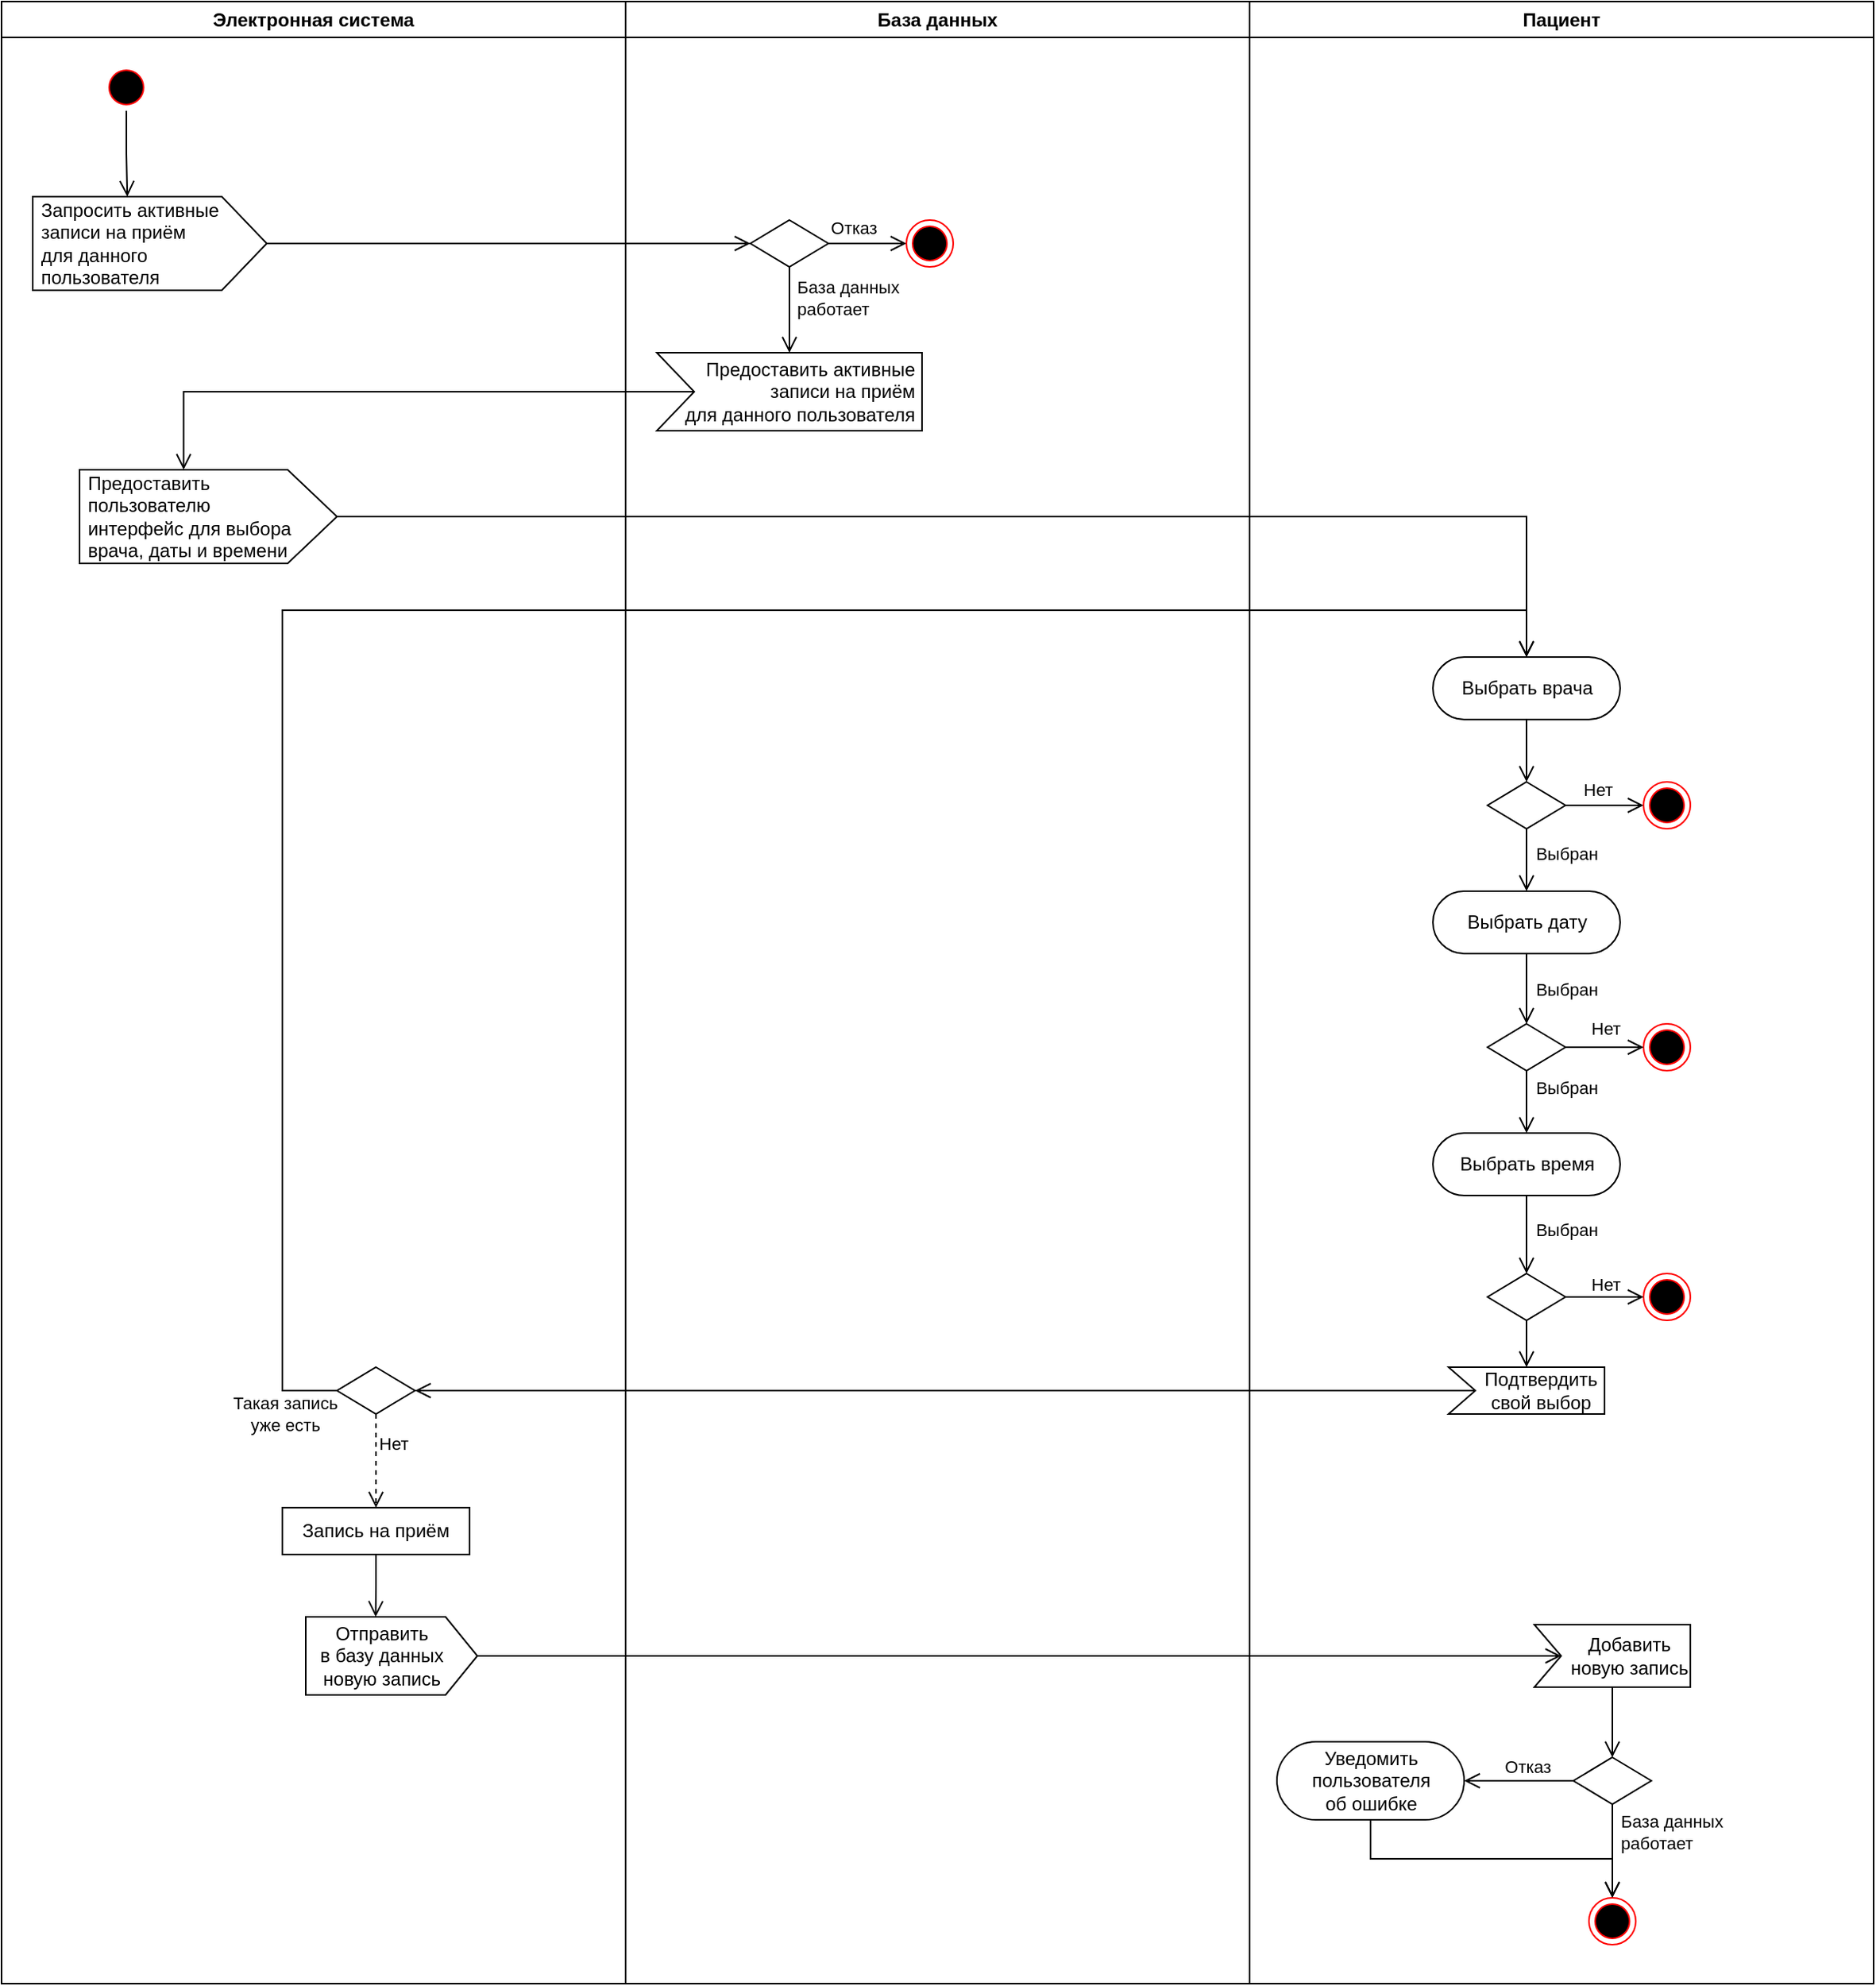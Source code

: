 <mxfile version="26.2.13">
  <diagram name="Страница — 1" id="-tc6Zpcz32htVxLumAgN">
    <mxGraphModel dx="1500" dy="1010" grid="1" gridSize="10" guides="1" tooltips="1" connect="1" arrows="1" fold="1" page="1" pageScale="1" pageWidth="827" pageHeight="1169" math="0" shadow="0">
      <root>
        <mxCell id="0" />
        <mxCell id="1" parent="0" />
        <mxCell id="M7IDQv3rWQjjXNekp93g-1" value="Пациент" style="swimlane;whiteSpace=wrap;html=1;" parent="1" vertex="1">
          <mxGeometry x="820" y="20" width="400" height="1270" as="geometry" />
        </mxCell>
        <mxCell id="M7IDQv3rWQjjXNekp93g-21" style="edgeStyle=orthogonalEdgeStyle;rounded=0;orthogonalLoop=1;jettySize=auto;html=1;endArrow=open;endFill=0;endSize=8;" parent="M7IDQv3rWQjjXNekp93g-1" source="M7IDQv3rWQjjXNekp93g-8" target="M7IDQv3rWQjjXNekp93g-19" edge="1">
          <mxGeometry relative="1" as="geometry" />
        </mxCell>
        <mxCell id="v269OwnzQNkkRuqbyP1P-40" value="Нет" style="edgeLabel;html=1;align=center;verticalAlign=middle;resizable=0;points=[];" vertex="1" connectable="0" parent="M7IDQv3rWQjjXNekp93g-21">
          <mxGeometry x="-0.187" y="3" relative="1" as="geometry">
            <mxPoint y="-7" as="offset" />
          </mxGeometry>
        </mxCell>
        <mxCell id="M7IDQv3rWQjjXNekp93g-28" style="edgeStyle=orthogonalEdgeStyle;rounded=0;orthogonalLoop=1;jettySize=auto;html=1;exitX=0.5;exitY=1;exitDx=0;exitDy=0;entryX=0.5;entryY=0;entryDx=0;entryDy=0;endArrow=open;endFill=0;endSize=8;" parent="M7IDQv3rWQjjXNekp93g-1" source="M7IDQv3rWQjjXNekp93g-8" target="M7IDQv3rWQjjXNekp93g-14" edge="1">
          <mxGeometry relative="1" as="geometry" />
        </mxCell>
        <mxCell id="v269OwnzQNkkRuqbyP1P-36" value="Выбран" style="edgeLabel;html=1;align=center;verticalAlign=middle;resizable=0;points=[];" vertex="1" connectable="0" parent="M7IDQv3rWQjjXNekp93g-28">
          <mxGeometry x="-0.23" y="-2" relative="1" as="geometry">
            <mxPoint x="27" as="offset" />
          </mxGeometry>
        </mxCell>
        <mxCell id="M7IDQv3rWQjjXNekp93g-8" value="" style="rhombus;whiteSpace=wrap;html=1;" parent="M7IDQv3rWQjjXNekp93g-1" vertex="1">
          <mxGeometry x="152.5" y="500" width="50" height="30" as="geometry" />
        </mxCell>
        <mxCell id="M7IDQv3rWQjjXNekp93g-16" style="edgeStyle=orthogonalEdgeStyle;rounded=0;orthogonalLoop=1;jettySize=auto;html=1;exitX=0.5;exitY=1;exitDx=0;exitDy=0;entryX=0.5;entryY=0;entryDx=0;entryDy=0;endArrow=open;endFill=0;endSize=8;" parent="M7IDQv3rWQjjXNekp93g-1" source="M7IDQv3rWQjjXNekp93g-12" target="M7IDQv3rWQjjXNekp93g-8" edge="1">
          <mxGeometry relative="1" as="geometry" />
        </mxCell>
        <mxCell id="M7IDQv3rWQjjXNekp93g-12" value="Выбрать врача" style="rounded=1;whiteSpace=wrap;html=1;arcSize=50;" parent="M7IDQv3rWQjjXNekp93g-1" vertex="1">
          <mxGeometry x="117.5" y="420" width="120" height="40" as="geometry" />
        </mxCell>
        <mxCell id="M7IDQv3rWQjjXNekp93g-37" style="edgeStyle=orthogonalEdgeStyle;rounded=0;orthogonalLoop=1;jettySize=auto;html=1;exitX=0.5;exitY=1;exitDx=0;exitDy=0;entryX=0.5;entryY=0;entryDx=0;entryDy=0;endArrow=open;endFill=0;endSize=8;" parent="M7IDQv3rWQjjXNekp93g-1" source="M7IDQv3rWQjjXNekp93g-14" target="M7IDQv3rWQjjXNekp93g-36" edge="1">
          <mxGeometry relative="1" as="geometry" />
        </mxCell>
        <mxCell id="v269OwnzQNkkRuqbyP1P-38" value="Выбран" style="edgeLabel;html=1;align=center;verticalAlign=middle;resizable=0;points=[];" vertex="1" connectable="0" parent="M7IDQv3rWQjjXNekp93g-37">
          <mxGeometry x="0.027" y="-1" relative="1" as="geometry">
            <mxPoint x="26" as="offset" />
          </mxGeometry>
        </mxCell>
        <mxCell id="M7IDQv3rWQjjXNekp93g-14" value="Выбрать дату" style="rounded=1;whiteSpace=wrap;html=1;arcSize=50;" parent="M7IDQv3rWQjjXNekp93g-1" vertex="1">
          <mxGeometry x="117.5" y="570" width="120" height="40" as="geometry" />
        </mxCell>
        <mxCell id="M7IDQv3rWQjjXNekp93g-40" style="edgeStyle=orthogonalEdgeStyle;rounded=0;orthogonalLoop=1;jettySize=auto;html=1;exitX=0.5;exitY=1;exitDx=0;exitDy=0;entryX=0.5;entryY=0;entryDx=0;entryDy=0;endArrow=open;endFill=0;endSize=8;" parent="M7IDQv3rWQjjXNekp93g-1" source="M7IDQv3rWQjjXNekp93g-15" target="M7IDQv3rWQjjXNekp93g-35" edge="1">
          <mxGeometry relative="1" as="geometry" />
        </mxCell>
        <mxCell id="v269OwnzQNkkRuqbyP1P-39" value="Выбран" style="edgeLabel;html=1;align=center;verticalAlign=middle;resizable=0;points=[];" vertex="1" connectable="0" parent="M7IDQv3rWQjjXNekp93g-40">
          <mxGeometry x="-0.147" relative="1" as="geometry">
            <mxPoint x="25" as="offset" />
          </mxGeometry>
        </mxCell>
        <mxCell id="M7IDQv3rWQjjXNekp93g-15" value="Выбрать время" style="rounded=1;whiteSpace=wrap;html=1;arcSize=50;" parent="M7IDQv3rWQjjXNekp93g-1" vertex="1">
          <mxGeometry x="117.5" y="725" width="120" height="40" as="geometry" />
        </mxCell>
        <mxCell id="M7IDQv3rWQjjXNekp93g-19" value="" style="ellipse;html=1;shape=endState;fillColor=#000000;strokeColor=#ff0000;" parent="M7IDQv3rWQjjXNekp93g-1" vertex="1">
          <mxGeometry x="252.5" y="500" width="30" height="30" as="geometry" />
        </mxCell>
        <mxCell id="M7IDQv3rWQjjXNekp93g-26" value="" style="ellipse;html=1;shape=endState;fillColor=#000000;strokeColor=#ff0000;" parent="M7IDQv3rWQjjXNekp93g-1" vertex="1">
          <mxGeometry x="252.5" y="815" width="30" height="30" as="geometry" />
        </mxCell>
        <mxCell id="M7IDQv3rWQjjXNekp93g-27" value="" style="ellipse;html=1;shape=endState;fillColor=#000000;strokeColor=#ff0000;" parent="M7IDQv3rWQjjXNekp93g-1" vertex="1">
          <mxGeometry x="252.5" y="655" width="30" height="30" as="geometry" />
        </mxCell>
        <mxCell id="M7IDQv3rWQjjXNekp93g-41" style="edgeStyle=orthogonalEdgeStyle;rounded=0;orthogonalLoop=1;jettySize=auto;html=1;endArrow=open;endFill=0;endSize=8;" parent="M7IDQv3rWQjjXNekp93g-1" source="M7IDQv3rWQjjXNekp93g-35" target="M7IDQv3rWQjjXNekp93g-26" edge="1">
          <mxGeometry relative="1" as="geometry" />
        </mxCell>
        <mxCell id="v269OwnzQNkkRuqbyP1P-43" value="Нет" style="edgeLabel;html=1;align=center;verticalAlign=middle;resizable=0;points=[];" vertex="1" connectable="0" parent="M7IDQv3rWQjjXNekp93g-41">
          <mxGeometry x="-0.192" y="-1" relative="1" as="geometry">
            <mxPoint x="5" y="-9" as="offset" />
          </mxGeometry>
        </mxCell>
        <mxCell id="M7IDQv3rWQjjXNekp93g-43" style="edgeStyle=orthogonalEdgeStyle;rounded=0;orthogonalLoop=1;jettySize=auto;html=1;exitX=0.5;exitY=1;exitDx=0;exitDy=0;entryX=0;entryY=0;entryDx=50;entryDy=0;entryPerimeter=0;endArrow=open;endFill=0;endSize=8;" parent="M7IDQv3rWQjjXNekp93g-1" source="M7IDQv3rWQjjXNekp93g-35" target="M7IDQv3rWQjjXNekp93g-54" edge="1">
          <mxGeometry relative="1" as="geometry">
            <mxPoint x="177.5" y="875" as="targetPoint" />
          </mxGeometry>
        </mxCell>
        <mxCell id="M7IDQv3rWQjjXNekp93g-35" value="" style="rhombus;whiteSpace=wrap;html=1;" parent="M7IDQv3rWQjjXNekp93g-1" vertex="1">
          <mxGeometry x="152.5" y="815" width="50" height="30" as="geometry" />
        </mxCell>
        <mxCell id="M7IDQv3rWQjjXNekp93g-38" style="edgeStyle=orthogonalEdgeStyle;rounded=0;orthogonalLoop=1;jettySize=auto;html=1;endArrow=open;endFill=0;endSize=8;" parent="M7IDQv3rWQjjXNekp93g-1" source="M7IDQv3rWQjjXNekp93g-36" target="M7IDQv3rWQjjXNekp93g-27" edge="1">
          <mxGeometry relative="1" as="geometry" />
        </mxCell>
        <mxCell id="v269OwnzQNkkRuqbyP1P-42" value="Нет" style="edgeLabel;html=1;align=center;verticalAlign=middle;resizable=0;points=[];" vertex="1" connectable="0" parent="M7IDQv3rWQjjXNekp93g-38">
          <mxGeometry x="-0.032" y="2" relative="1" as="geometry">
            <mxPoint x="1" y="-10" as="offset" />
          </mxGeometry>
        </mxCell>
        <mxCell id="M7IDQv3rWQjjXNekp93g-39" style="edgeStyle=orthogonalEdgeStyle;rounded=0;orthogonalLoop=1;jettySize=auto;html=1;exitX=0.5;exitY=1;exitDx=0;exitDy=0;entryX=0.5;entryY=0;entryDx=0;entryDy=0;endArrow=open;endFill=0;endSize=8;" parent="M7IDQv3rWQjjXNekp93g-1" source="M7IDQv3rWQjjXNekp93g-36" target="M7IDQv3rWQjjXNekp93g-15" edge="1">
          <mxGeometry relative="1" as="geometry" />
        </mxCell>
        <mxCell id="v269OwnzQNkkRuqbyP1P-44" value="Выбран" style="edgeLabel;html=1;align=center;verticalAlign=middle;resizable=0;points=[];" vertex="1" connectable="0" parent="M7IDQv3rWQjjXNekp93g-39">
          <mxGeometry x="-0.46" y="3" relative="1" as="geometry">
            <mxPoint x="22" as="offset" />
          </mxGeometry>
        </mxCell>
        <mxCell id="M7IDQv3rWQjjXNekp93g-36" value="" style="rhombus;whiteSpace=wrap;html=1;" parent="M7IDQv3rWQjjXNekp93g-1" vertex="1">
          <mxGeometry x="152.5" y="655" width="50" height="30" as="geometry" />
        </mxCell>
        <mxCell id="M7IDQv3rWQjjXNekp93g-54" value="&amp;nbsp; &amp;nbsp; &amp;nbsp;Подтвердить&lt;div&gt;&amp;nbsp; &amp;nbsp; &amp;nbsp;свой выбор&lt;/div&gt;" style="html=1;shadow=0;dashed=0;align=center;verticalAlign=middle;shape=mxgraph.arrows2.arrow;dy=0;dx=0;notch=17.2;" parent="M7IDQv3rWQjjXNekp93g-1" vertex="1">
          <mxGeometry x="127.5" y="875" width="100" height="30" as="geometry" />
        </mxCell>
        <mxCell id="v269OwnzQNkkRuqbyP1P-51" style="edgeStyle=orthogonalEdgeStyle;rounded=0;orthogonalLoop=1;jettySize=auto;html=1;exitX=0.5;exitY=1;exitDx=0;exitDy=0;entryX=0.5;entryY=0;entryDx=0;entryDy=0;endArrow=open;endFill=0;endSize=8;" edge="1" parent="M7IDQv3rWQjjXNekp93g-1" source="M7IDQv3rWQjjXNekp93g-23" target="M7IDQv3rWQjjXNekp93g-55">
          <mxGeometry relative="1" as="geometry" />
        </mxCell>
        <mxCell id="M7IDQv3rWQjjXNekp93g-23" value="Уведомить пользователя&lt;div&gt;об ошибке&lt;/div&gt;" style="rounded=1;whiteSpace=wrap;html=1;arcSize=50;" parent="M7IDQv3rWQjjXNekp93g-1" vertex="1">
          <mxGeometry x="17.5" y="1115" width="120" height="50" as="geometry" />
        </mxCell>
        <mxCell id="v269OwnzQNkkRuqbyP1P-35" style="edgeStyle=orthogonalEdgeStyle;rounded=0;orthogonalLoop=1;jettySize=auto;html=1;exitX=0;exitY=0;exitDx=50;exitDy=30;exitPerimeter=0;entryX=0.5;entryY=0;entryDx=0;entryDy=0;endArrow=open;endFill=0;endSize=8;" edge="1" parent="M7IDQv3rWQjjXNekp93g-1" source="M7IDQv3rWQjjXNekp93g-53" target="v269OwnzQNkkRuqbyP1P-28">
          <mxGeometry relative="1" as="geometry" />
        </mxCell>
        <mxCell id="M7IDQv3rWQjjXNekp93g-53" value="&amp;nbsp; &amp;nbsp; &amp;nbsp; Добавить&lt;div&gt;&amp;nbsp; &amp;nbsp; &amp;nbsp; новую запись&lt;/div&gt;" style="html=1;shadow=0;dashed=0;align=center;verticalAlign=middle;shape=mxgraph.arrows2.arrow;dy=0;dx=0;notch=17.2;" parent="M7IDQv3rWQjjXNekp93g-1" vertex="1">
          <mxGeometry x="182.5" y="1040" width="100" height="40" as="geometry" />
        </mxCell>
        <mxCell id="M7IDQv3rWQjjXNekp93g-55" value="" style="ellipse;html=1;shape=endState;fillColor=#000000;strokeColor=#ff0000;" parent="M7IDQv3rWQjjXNekp93g-1" vertex="1">
          <mxGeometry x="217.5" y="1215" width="30" height="30" as="geometry" />
        </mxCell>
        <mxCell id="v269OwnzQNkkRuqbyP1P-26" style="edgeStyle=orthogonalEdgeStyle;rounded=0;orthogonalLoop=1;jettySize=auto;html=1;exitX=0;exitY=0.5;exitDx=0;exitDy=0;entryX=1;entryY=0.5;entryDx=0;entryDy=0;endArrow=open;endFill=0;endSize=8;" edge="1" source="v269OwnzQNkkRuqbyP1P-28" target="M7IDQv3rWQjjXNekp93g-23" parent="M7IDQv3rWQjjXNekp93g-1">
          <mxGeometry relative="1" as="geometry">
            <mxPoint x="307.5" y="1140" as="targetPoint" />
          </mxGeometry>
        </mxCell>
        <mxCell id="v269OwnzQNkkRuqbyP1P-27" value="Отказ" style="edgeLabel;html=1;align=center;verticalAlign=middle;resizable=0;points=[];" vertex="1" connectable="0" parent="v269OwnzQNkkRuqbyP1P-26">
          <mxGeometry x="-0.368" y="3" relative="1" as="geometry">
            <mxPoint x="-8" y="-12" as="offset" />
          </mxGeometry>
        </mxCell>
        <mxCell id="v269OwnzQNkkRuqbyP1P-28" value="" style="rhombus;whiteSpace=wrap;html=1;" vertex="1" parent="M7IDQv3rWQjjXNekp93g-1">
          <mxGeometry x="207.5" y="1125" width="50" height="30" as="geometry" />
        </mxCell>
        <mxCell id="v269OwnzQNkkRuqbyP1P-30" style="edgeStyle=orthogonalEdgeStyle;rounded=0;orthogonalLoop=1;jettySize=auto;html=1;exitX=0.5;exitY=1;exitDx=0;exitDy=0;entryX=0.5;entryY=0;entryDx=0;entryDy=0;endSize=8;endArrow=open;endFill=0;" edge="1" source="v269OwnzQNkkRuqbyP1P-28" parent="M7IDQv3rWQjjXNekp93g-1" target="M7IDQv3rWQjjXNekp93g-55">
          <mxGeometry relative="1" as="geometry">
            <mxPoint x="232.5" y="1210" as="targetPoint" />
          </mxGeometry>
        </mxCell>
        <mxCell id="v269OwnzQNkkRuqbyP1P-31" value="&amp;nbsp;База данных&lt;div&gt;&amp;nbsp;работает&lt;/div&gt;" style="edgeLabel;html=1;align=left;verticalAlign=middle;resizable=0;points=[];" vertex="1" connectable="0" parent="v269OwnzQNkkRuqbyP1P-30">
          <mxGeometry x="-0.448" y="-3" relative="1" as="geometry">
            <mxPoint x="3" y="1" as="offset" />
          </mxGeometry>
        </mxCell>
        <mxCell id="M7IDQv3rWQjjXNekp93g-2" value="Электронная система" style="swimlane;whiteSpace=wrap;html=1;" parent="1" vertex="1">
          <mxGeometry x="20" y="20" width="400" height="1270" as="geometry" />
        </mxCell>
        <mxCell id="M7IDQv3rWQjjXNekp93g-6" value="" style="ellipse;html=1;shape=startState;fillColor=#000000;strokeColor=#ff0000;" parent="M7IDQv3rWQjjXNekp93g-2" vertex="1">
          <mxGeometry x="65" y="40" width="30" height="30" as="geometry" />
        </mxCell>
        <mxCell id="M7IDQv3rWQjjXNekp93g-7" value="" style="edgeStyle=orthogonalEdgeStyle;html=1;verticalAlign=bottom;endArrow=open;endSize=8;strokeColor=#000000;rounded=0;entryX=0;entryY=0;entryDx=60.6;entryDy=0;entryPerimeter=0;" parent="M7IDQv3rWQjjXNekp93g-2" source="M7IDQv3rWQjjXNekp93g-6" edge="1" target="M7IDQv3rWQjjXNekp93g-46">
          <mxGeometry relative="1" as="geometry">
            <mxPoint x="130" y="90" as="targetPoint" />
          </mxGeometry>
        </mxCell>
        <mxCell id="M7IDQv3rWQjjXNekp93g-46" value="&amp;nbsp;Запросить активные&lt;div&gt;&amp;nbsp;записи на приём&lt;/div&gt;&lt;div&gt;&amp;nbsp;для данного&lt;/div&gt;&lt;div&gt;&lt;span style=&quot;background-color: transparent; color: light-dark(rgb(0, 0, 0), rgb(255, 255, 255));&quot;&gt;&amp;nbsp;пользователя&lt;/span&gt;&lt;/div&gt;" style="html=1;shadow=0;dashed=0;align=left;verticalAlign=middle;shape=mxgraph.arrows2.arrow;dy=0;dx=28.8;notch=0;" parent="M7IDQv3rWQjjXNekp93g-2" vertex="1">
          <mxGeometry x="20" y="125" width="150" height="60" as="geometry" />
        </mxCell>
        <mxCell id="M7IDQv3rWQjjXNekp93g-48" value="&lt;div&gt;&lt;span style=&quot;background-color: transparent; color: light-dark(rgb(0, 0, 0), rgb(255, 255, 255));&quot;&gt;&amp;nbsp;Предоставить&lt;/span&gt;&lt;/div&gt;&lt;div style=&quot;padding-top: 0px; padding-left: 0px;&quot;&gt;&lt;span style=&quot;background-color: transparent; color: light-dark(rgb(0, 0, 0), rgb(255, 255, 255));&quot;&gt;&amp;nbsp;пользователю&lt;/span&gt;&lt;/div&gt;&lt;div&gt;&lt;span style=&quot;background-color: transparent; color: light-dark(rgb(0, 0, 0), rgb(255, 255, 255));&quot;&gt;&amp;nbsp;интерфейс для выбора&lt;/span&gt;&lt;/div&gt;&lt;div&gt;&lt;span style=&quot;background-color: transparent; color: light-dark(rgb(0, 0, 0), rgb(255, 255, 255));&quot;&gt;&amp;nbsp;врача, даты и времени&lt;/span&gt;&lt;br&gt;&lt;/div&gt;" style="html=1;shadow=0;dashed=0;align=left;verticalAlign=middle;shape=mxgraph.arrows2.arrow;dy=0;dx=31.6;notch=0;" parent="M7IDQv3rWQjjXNekp93g-2" vertex="1">
          <mxGeometry x="50" y="300" width="165" height="60" as="geometry" />
        </mxCell>
        <mxCell id="v269OwnzQNkkRuqbyP1P-3" style="edgeStyle=orthogonalEdgeStyle;rounded=0;orthogonalLoop=1;jettySize=auto;html=1;exitX=0.5;exitY=1;exitDx=0;exitDy=0;entryX=0.5;entryY=0;entryDx=0;entryDy=0;dashed=1;endArrow=open;endFill=0;endSize=8;" edge="1" parent="M7IDQv3rWQjjXNekp93g-2" source="M7IDQv3rWQjjXNekp93g-33" target="M7IDQv3rWQjjXNekp93g-17">
          <mxGeometry relative="1" as="geometry" />
        </mxCell>
        <mxCell id="v269OwnzQNkkRuqbyP1P-24" value="Нет" style="edgeLabel;html=1;align=center;verticalAlign=middle;resizable=0;points=[];" vertex="1" connectable="0" parent="v269OwnzQNkkRuqbyP1P-3">
          <mxGeometry x="-0.367" relative="1" as="geometry">
            <mxPoint x="11" as="offset" />
          </mxGeometry>
        </mxCell>
        <mxCell id="v269OwnzQNkkRuqbyP1P-8" style="edgeStyle=orthogonalEdgeStyle;rounded=0;orthogonalLoop=1;jettySize=auto;html=1;exitX=0.5;exitY=1;exitDx=0;exitDy=0;entryX=0;entryY=0;entryDx=44.8;entryDy=0;entryPerimeter=0;endSize=8;endArrow=open;endFill=0;" edge="1" parent="M7IDQv3rWQjjXNekp93g-2" source="M7IDQv3rWQjjXNekp93g-17" target="M7IDQv3rWQjjXNekp93g-47">
          <mxGeometry relative="1" as="geometry" />
        </mxCell>
        <mxCell id="M7IDQv3rWQjjXNekp93g-17" value="Запись на приём" style="rounded=0;whiteSpace=wrap;html=1;" parent="M7IDQv3rWQjjXNekp93g-2" vertex="1">
          <mxGeometry x="180" y="965" width="120" height="30" as="geometry" />
        </mxCell>
        <mxCell id="M7IDQv3rWQjjXNekp93g-33" value="" style="rhombus;whiteSpace=wrap;html=1;" parent="M7IDQv3rWQjjXNekp93g-2" vertex="1">
          <mxGeometry x="215" y="875" width="50" height="30" as="geometry" />
        </mxCell>
        <mxCell id="M7IDQv3rWQjjXNekp93g-47" value="Отправить&amp;nbsp; &amp;nbsp;&amp;nbsp;&lt;div&gt;в базу данных&amp;nbsp; &amp;nbsp;&amp;nbsp;&lt;/div&gt;&lt;div&gt;новую запись&amp;nbsp; &amp;nbsp;&amp;nbsp;&lt;/div&gt;" style="html=1;shadow=0;dashed=0;align=center;verticalAlign=middle;shape=mxgraph.arrows2.arrow;dy=0;dx=20.4;notch=0;" parent="M7IDQv3rWQjjXNekp93g-2" vertex="1">
          <mxGeometry x="195" y="1035" width="110" height="50" as="geometry" />
        </mxCell>
        <mxCell id="M7IDQv3rWQjjXNekp93g-11" value="База данных" style="swimlane;whiteSpace=wrap;html=1;" parent="1" vertex="1">
          <mxGeometry x="420" y="20" width="400" height="1270" as="geometry" />
        </mxCell>
        <mxCell id="v269OwnzQNkkRuqbyP1P-16" style="edgeStyle=orthogonalEdgeStyle;rounded=0;orthogonalLoop=1;jettySize=auto;html=1;exitX=1;exitY=0.5;exitDx=0;exitDy=0;entryX=0;entryY=0.5;entryDx=0;entryDy=0;endSize=8;endArrow=open;endFill=0;" edge="1" parent="M7IDQv3rWQjjXNekp93g-11" source="M7IDQv3rWQjjXNekp93g-34" target="M7IDQv3rWQjjXNekp93g-56">
          <mxGeometry relative="1" as="geometry" />
        </mxCell>
        <mxCell id="v269OwnzQNkkRuqbyP1P-19" value="Отказ" style="edgeLabel;html=1;align=center;verticalAlign=middle;resizable=0;points=[];" vertex="1" connectable="0" parent="v269OwnzQNkkRuqbyP1P-16">
          <mxGeometry x="-0.368" y="3" relative="1" as="geometry">
            <mxPoint y="-7" as="offset" />
          </mxGeometry>
        </mxCell>
        <mxCell id="M7IDQv3rWQjjXNekp93g-34" value="" style="rhombus;whiteSpace=wrap;html=1;" parent="M7IDQv3rWQjjXNekp93g-11" vertex="1">
          <mxGeometry x="80" y="140" width="50" height="30" as="geometry" />
        </mxCell>
        <mxCell id="M7IDQv3rWQjjXNekp93g-52" value="&amp;nbsp; &amp;nbsp; &amp;nbsp; &amp;nbsp; Предоставить активные&amp;nbsp;&lt;div&gt;&amp;nbsp; &amp;nbsp; &amp;nbsp;записи на приём&amp;nbsp;&lt;/div&gt;&lt;div&gt;&amp;nbsp; &amp;nbsp; &amp;nbsp; для данного&amp;nbsp;&lt;span style=&quot;background-color: transparent; color: light-dark(rgb(0, 0, 0), rgb(255, 255, 255));&quot;&gt;пользователя&amp;nbsp;&lt;/span&gt;&lt;/div&gt;" style="html=1;shadow=0;dashed=0;align=right;verticalAlign=middle;shape=mxgraph.arrows2.arrow;dy=0;dx=0;notch=24;" parent="M7IDQv3rWQjjXNekp93g-11" vertex="1">
          <mxGeometry x="20" y="225" width="170" height="50" as="geometry" />
        </mxCell>
        <mxCell id="M7IDQv3rWQjjXNekp93g-56" value="" style="ellipse;html=1;shape=endState;fillColor=#000000;strokeColor=#ff0000;" parent="M7IDQv3rWQjjXNekp93g-11" vertex="1">
          <mxGeometry x="180" y="140" width="30" height="30" as="geometry" />
        </mxCell>
        <mxCell id="v269OwnzQNkkRuqbyP1P-17" style="edgeStyle=orthogonalEdgeStyle;rounded=0;orthogonalLoop=1;jettySize=auto;html=1;exitX=0.5;exitY=1;exitDx=0;exitDy=0;entryX=0;entryY=0;entryDx=85;entryDy=0;entryPerimeter=0;endArrow=open;endFill=0;endSize=8;" edge="1" parent="M7IDQv3rWQjjXNekp93g-11" source="M7IDQv3rWQjjXNekp93g-34" target="M7IDQv3rWQjjXNekp93g-52">
          <mxGeometry relative="1" as="geometry" />
        </mxCell>
        <mxCell id="v269OwnzQNkkRuqbyP1P-18" value="&amp;nbsp;База данных&lt;div&gt;&amp;nbsp;работает&lt;/div&gt;" style="edgeLabel;html=1;align=left;verticalAlign=middle;resizable=0;points=[];" vertex="1" connectable="0" parent="v269OwnzQNkkRuqbyP1P-17">
          <mxGeometry x="-0.448" y="-3" relative="1" as="geometry">
            <mxPoint x="3" y="5" as="offset" />
          </mxGeometry>
        </mxCell>
        <mxCell id="v269OwnzQNkkRuqbyP1P-47" style="edgeStyle=orthogonalEdgeStyle;rounded=0;orthogonalLoop=1;jettySize=auto;html=1;entryX=0.5;entryY=0;entryDx=0;entryDy=0;endSize=8;endArrow=open;endFill=0;exitX=0;exitY=0.5;exitDx=0;exitDy=0;" edge="1" parent="1" source="M7IDQv3rWQjjXNekp93g-33" target="M7IDQv3rWQjjXNekp93g-12">
          <mxGeometry relative="1" as="geometry">
            <Array as="points">
              <mxPoint x="200" y="910" />
              <mxPoint x="200" y="410" />
              <mxPoint x="998" y="410" />
            </Array>
          </mxGeometry>
        </mxCell>
        <mxCell id="v269OwnzQNkkRuqbyP1P-50" value="&amp;nbsp;Такая запись&lt;div&gt;&amp;nbsp;уже есть&lt;/div&gt;" style="edgeLabel;html=1;align=center;verticalAlign=middle;resizable=0;points=[];" vertex="1" connectable="0" parent="v269OwnzQNkkRuqbyP1P-47">
          <mxGeometry x="-0.686" y="-3" relative="1" as="geometry">
            <mxPoint x="-3" y="194" as="offset" />
          </mxGeometry>
        </mxCell>
        <mxCell id="v269OwnzQNkkRuqbyP1P-46" style="edgeStyle=orthogonalEdgeStyle;rounded=0;orthogonalLoop=1;jettySize=auto;html=1;endArrow=open;endFill=0;endSize=8;" edge="1" parent="1" source="M7IDQv3rWQjjXNekp93g-48" target="M7IDQv3rWQjjXNekp93g-12">
          <mxGeometry relative="1" as="geometry" />
        </mxCell>
        <mxCell id="v269OwnzQNkkRuqbyP1P-21" style="edgeStyle=orthogonalEdgeStyle;rounded=0;orthogonalLoop=1;jettySize=auto;html=1;endArrow=open;endFill=0;endSize=8;exitX=0;exitY=0.5;exitDx=17.2;exitDy=0;exitPerimeter=0;entryX=1;entryY=0.5;entryDx=0;entryDy=0;" edge="1" parent="1" source="M7IDQv3rWQjjXNekp93g-54" target="M7IDQv3rWQjjXNekp93g-33">
          <mxGeometry relative="1" as="geometry">
            <mxPoint x="850" y="1410" as="targetPoint" />
            <Array as="points">
              <mxPoint x="295" y="910" />
            </Array>
          </mxGeometry>
        </mxCell>
        <mxCell id="v269OwnzQNkkRuqbyP1P-12" style="edgeStyle=orthogonalEdgeStyle;rounded=0;orthogonalLoop=1;jettySize=auto;html=1;exitX=1;exitY=0.5;exitDx=0;exitDy=0;exitPerimeter=0;entryX=0;entryY=0.5;entryDx=17.2;entryDy=0;entryPerimeter=0;endArrow=open;endFill=0;endSize=8;" edge="1" parent="1" source="M7IDQv3rWQjjXNekp93g-47" target="M7IDQv3rWQjjXNekp93g-53">
          <mxGeometry relative="1" as="geometry" />
        </mxCell>
        <mxCell id="v269OwnzQNkkRuqbyP1P-13" style="edgeStyle=orthogonalEdgeStyle;rounded=0;orthogonalLoop=1;jettySize=auto;html=1;exitX=1;exitY=0.5;exitDx=0;exitDy=0;exitPerimeter=0;endArrow=open;endFill=0;endSize=8;entryX=0;entryY=0.5;entryDx=0;entryDy=0;" edge="1" parent="1" source="M7IDQv3rWQjjXNekp93g-46" target="M7IDQv3rWQjjXNekp93g-34">
          <mxGeometry relative="1" as="geometry">
            <mxPoint x="550" y="450" as="targetPoint" />
          </mxGeometry>
        </mxCell>
        <mxCell id="v269OwnzQNkkRuqbyP1P-14" style="edgeStyle=orthogonalEdgeStyle;rounded=0;orthogonalLoop=1;jettySize=auto;html=1;entryX=0;entryY=0;entryDx=66.7;entryDy=0;entryPerimeter=0;endArrow=open;endFill=0;endSize=8;exitX=0;exitY=0.5;exitDx=24;exitDy=0;exitPerimeter=0;" edge="1" parent="1" source="M7IDQv3rWQjjXNekp93g-52" target="M7IDQv3rWQjjXNekp93g-48">
          <mxGeometry relative="1" as="geometry" />
        </mxCell>
      </root>
    </mxGraphModel>
  </diagram>
</mxfile>
